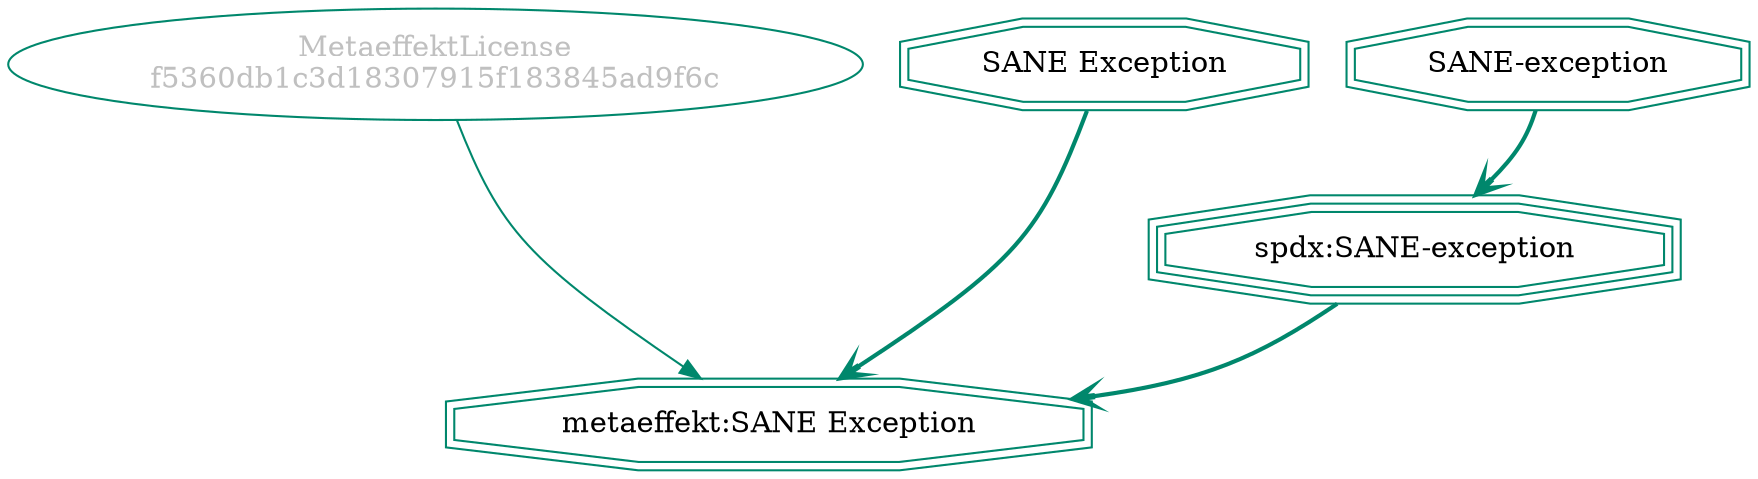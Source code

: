 strict digraph {
    node [shape=box];
    graph [splines=curved];
    48737 [label="MetaeffektLicense\nf5360db1c3d18307915f183845ad9f6c"
          ,fontcolor=gray
          ,color="#00876c"
          ,fillcolor="beige;1"
          ,shape=ellipse];
    48738 [label="metaeffekt:SANE Exception"
          ,color="#00876c"
          ,shape=doubleoctagon];
    48739 [label="SANE Exception"
          ,color="#00876c"
          ,shape=doubleoctagon];
    48740 [label="spdx:SANE-exception"
          ,color="#00876c"
          ,shape=tripleoctagon];
    48741 [label="SANE-exception"
          ,color="#00876c"
          ,shape=doubleoctagon];
    48737 -> 48738 [weight=0.5
                   ,color="#00876c"];
    48739 -> 48738 [style=bold
                   ,arrowhead=vee
                   ,weight=0.7
                   ,color="#00876c"];
    48739 -> 48738 [style=bold
                   ,arrowhead=vee
                   ,weight=0.7
                   ,color="#00876c"];
    48740 -> 48738 [style=bold
                   ,arrowhead=vee
                   ,weight=0.7
                   ,color="#00876c"];
    48741 -> 48740 [style=bold
                   ,arrowhead=vee
                   ,weight=0.7
                   ,color="#00876c"];
}
